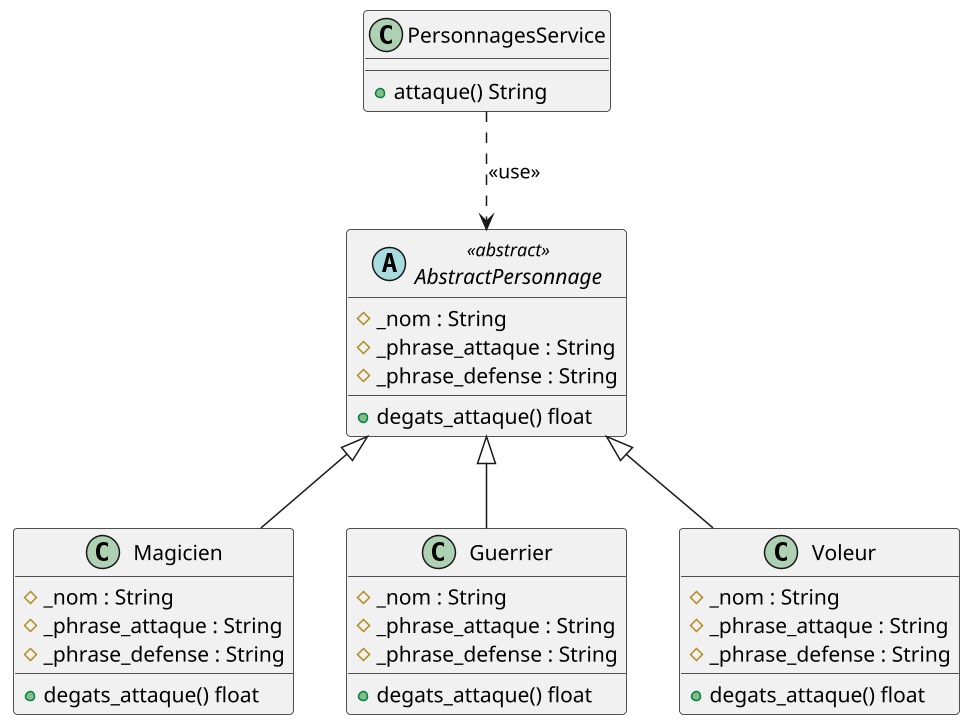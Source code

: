 @startuml
scale 1.5
abstract class  AbstractPersonnage <<abstract>> {
	#_nom : String
	#_phrase_attaque : String
	#_phrase_defense : String
	+degats_attaque() float    
	}

class PersonnagesService {
	+attaque() String
}

class Magicien {
	#_nom : String
	#_phrase_attaque : String
	#_phrase_defense : String
	+degats_attaque() float    
}

class Guerrier {
	#_nom : String
	#_phrase_attaque : String
	#_phrase_defense : String
	+degats_attaque() float    
}

class Voleur {
	#_nom : String
	#_phrase_attaque : String
	#_phrase_defense : String
	+degats_attaque() float    
}

	PersonnagesService ..> AbstractPersonnage : <<use>>
	Magicien -up-|> AbstractPersonnage
	Guerrier -up-|> AbstractPersonnage
	Voleur -up-|> AbstractPersonnage
@enduml